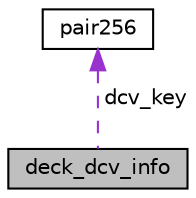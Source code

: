 digraph "deck_dcv_info"
{
  edge [fontname="Helvetica",fontsize="10",labelfontname="Helvetica",labelfontsize="10"];
  node [fontname="Helvetica",fontsize="10",shape=record];
  Node1 [label="deck_dcv_info",height=0.2,width=0.4,color="black", fillcolor="grey75", style="filled", fontcolor="black"];
  Node2 -> Node1 [dir="back",color="darkorchid3",fontsize="10",style="dashed",label=" dcv_key" ];
  Node2 [label="pair256",height=0.2,width=0.4,color="black", fillcolor="white", style="filled",URL="$structpair256.html"];
}
